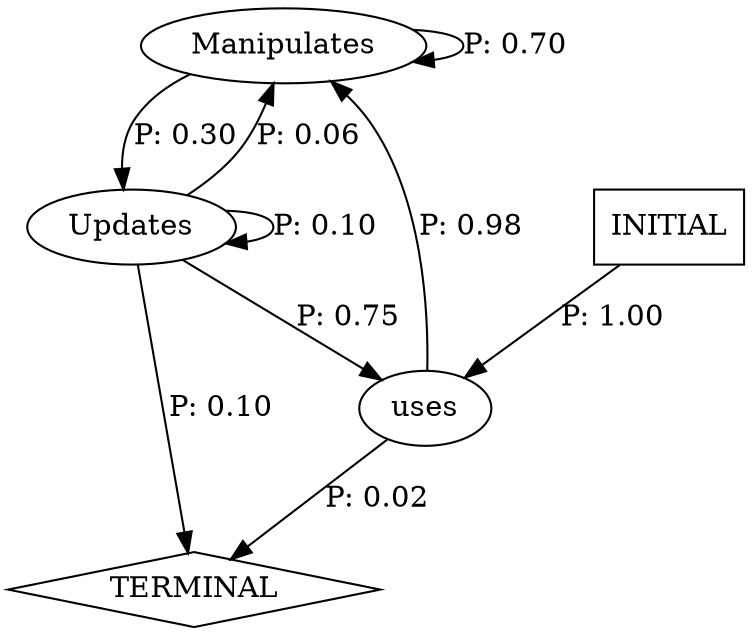 digraph G {
  0 [label="Manipulates"];
  1 [label="Updates"];
  2 [label="uses"];
  3 [label="TERMINAL",shape=diamond];
  4 [label="INITIAL",shape=box];
0->0 [label="P: 0.70"];
0->1 [label="P: 0.30"];
1->0 [label="P: 0.06"];
1->1 [label="P: 0.10"];
1->2 [label="P: 0.75"];
1->3 [label="P: 0.10"];
2->0 [label="P: 0.98"];
2->3 [label="P: 0.02"];
4->2 [label="P: 1.00"];
}
